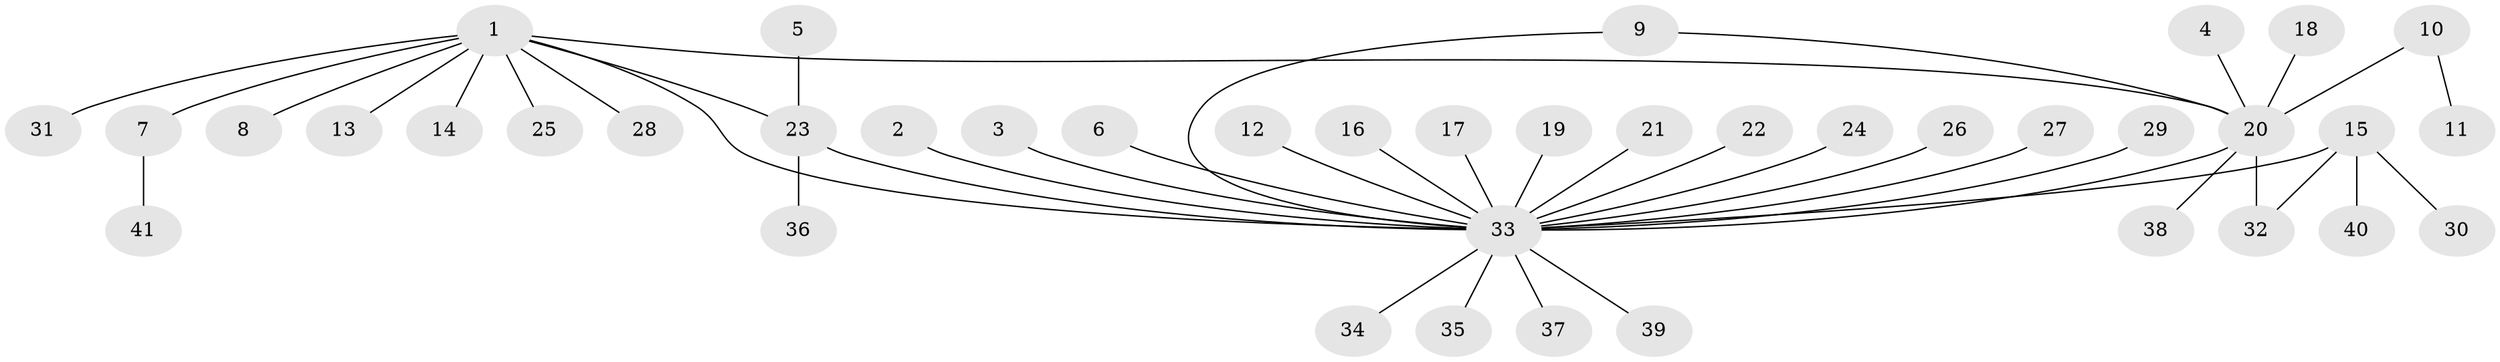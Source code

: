 // original degree distribution, {2: 0.19642857142857142, 9: 0.017857142857142856, 11: 0.017857142857142856, 25: 0.017857142857142856, 1: 0.6607142857142857, 5: 0.017857142857142856, 3: 0.05357142857142857, 4: 0.017857142857142856}
// Generated by graph-tools (version 1.1) at 2025/36/03/04/25 23:36:45]
// undirected, 41 vertices, 44 edges
graph export_dot {
  node [color=gray90,style=filled];
  1;
  2;
  3;
  4;
  5;
  6;
  7;
  8;
  9;
  10;
  11;
  12;
  13;
  14;
  15;
  16;
  17;
  18;
  19;
  20;
  21;
  22;
  23;
  24;
  25;
  26;
  27;
  28;
  29;
  30;
  31;
  32;
  33;
  34;
  35;
  36;
  37;
  38;
  39;
  40;
  41;
  1 -- 7 [weight=1.0];
  1 -- 8 [weight=1.0];
  1 -- 13 [weight=1.0];
  1 -- 14 [weight=1.0];
  1 -- 20 [weight=1.0];
  1 -- 23 [weight=1.0];
  1 -- 25 [weight=1.0];
  1 -- 28 [weight=1.0];
  1 -- 31 [weight=1.0];
  1 -- 33 [weight=1.0];
  2 -- 33 [weight=1.0];
  3 -- 33 [weight=1.0];
  4 -- 20 [weight=1.0];
  5 -- 23 [weight=1.0];
  6 -- 33 [weight=1.0];
  7 -- 41 [weight=1.0];
  9 -- 20 [weight=1.0];
  9 -- 33 [weight=1.0];
  10 -- 11 [weight=1.0];
  10 -- 20 [weight=1.0];
  12 -- 33 [weight=1.0];
  15 -- 30 [weight=1.0];
  15 -- 32 [weight=1.0];
  15 -- 33 [weight=2.0];
  15 -- 40 [weight=1.0];
  16 -- 33 [weight=1.0];
  17 -- 33 [weight=2.0];
  18 -- 20 [weight=1.0];
  19 -- 33 [weight=1.0];
  20 -- 32 [weight=1.0];
  20 -- 33 [weight=1.0];
  20 -- 38 [weight=1.0];
  21 -- 33 [weight=1.0];
  22 -- 33 [weight=1.0];
  23 -- 33 [weight=1.0];
  23 -- 36 [weight=1.0];
  24 -- 33 [weight=1.0];
  26 -- 33 [weight=1.0];
  27 -- 33 [weight=1.0];
  29 -- 33 [weight=1.0];
  33 -- 34 [weight=1.0];
  33 -- 35 [weight=1.0];
  33 -- 37 [weight=1.0];
  33 -- 39 [weight=1.0];
}
